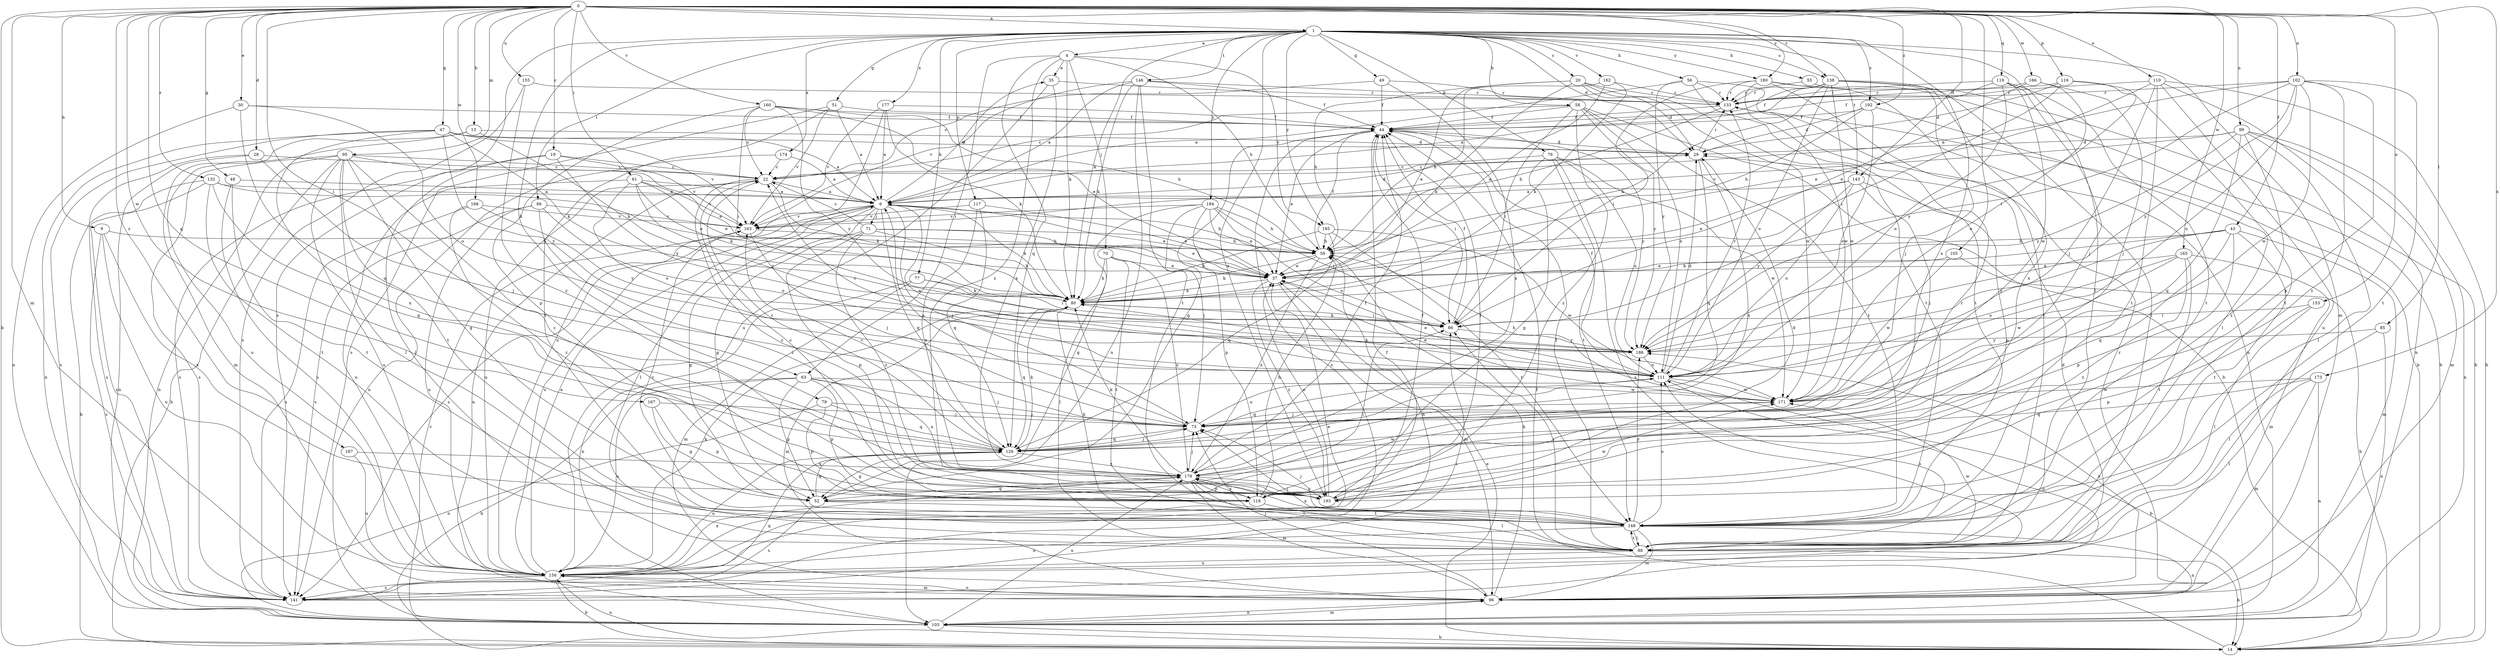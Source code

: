 strict digraph  {
0;
1;
4;
6;
9;
13;
14;
19;
20;
22;
28;
29;
30;
35;
37;
43;
44;
47;
48;
49;
51;
52;
55;
56;
58;
59;
61;
63;
66;
70;
71;
73;
76;
77;
79;
80;
85;
86;
88;
95;
96;
99;
102;
103;
105;
110;
111;
116;
117;
118;
119;
126;
132;
133;
138;
141;
143;
146;
148;
153;
155;
156;
160;
162;
163;
165;
166;
167;
168;
171;
173;
174;
177;
179;
180;
184;
185;
186;
187;
192;
193;
0 -> 1  [label=a];
0 -> 9  [label=b];
0 -> 13  [label=b];
0 -> 14  [label=b];
0 -> 19  [label=c];
0 -> 28  [label=d];
0 -> 30  [label=e];
0 -> 43  [label=f];
0 -> 47  [label=g];
0 -> 48  [label=g];
0 -> 61  [label=i];
0 -> 63  [label=i];
0 -> 85  [label=l];
0 -> 95  [label=m];
0 -> 96  [label=m];
0 -> 99  [label=n];
0 -> 102  [label=n];
0 -> 105  [label=o];
0 -> 110  [label=o];
0 -> 116  [label=p];
0 -> 119  [label=q];
0 -> 126  [label=q];
0 -> 132  [label=r];
0 -> 138  [label=s];
0 -> 143  [label=t];
0 -> 153  [label=u];
0 -> 155  [label=u];
0 -> 160  [label=v];
0 -> 165  [label=w];
0 -> 166  [label=w];
0 -> 167  [label=w];
0 -> 168  [label=w];
0 -> 173  [label=x];
0 -> 180  [label=y];
0 -> 187  [label=z];
0 -> 192  [label=z];
1 -> 4  [label=a];
1 -> 20  [label=c];
1 -> 29  [label=d];
1 -> 49  [label=g];
1 -> 51  [label=g];
1 -> 55  [label=h];
1 -> 56  [label=h];
1 -> 58  [label=h];
1 -> 76  [label=k];
1 -> 77  [label=k];
1 -> 79  [label=k];
1 -> 80  [label=k];
1 -> 86  [label=l];
1 -> 88  [label=l];
1 -> 96  [label=m];
1 -> 117  [label=p];
1 -> 138  [label=s];
1 -> 141  [label=s];
1 -> 143  [label=t];
1 -> 146  [label=t];
1 -> 162  [label=v];
1 -> 174  [label=x];
1 -> 177  [label=x];
1 -> 179  [label=x];
1 -> 180  [label=y];
1 -> 184  [label=y];
1 -> 185  [label=y];
1 -> 192  [label=z];
1 -> 193  [label=z];
4 -> 35  [label=e];
4 -> 59  [label=h];
4 -> 63  [label=i];
4 -> 70  [label=j];
4 -> 80  [label=k];
4 -> 126  [label=q];
4 -> 185  [label=y];
4 -> 193  [label=z];
6 -> 29  [label=d];
6 -> 35  [label=e];
6 -> 37  [label=e];
6 -> 52  [label=g];
6 -> 59  [label=h];
6 -> 71  [label=j];
6 -> 73  [label=j];
6 -> 80  [label=k];
6 -> 88  [label=l];
6 -> 126  [label=q];
6 -> 141  [label=s];
6 -> 156  [label=u];
6 -> 163  [label=v];
9 -> 59  [label=h];
9 -> 141  [label=s];
9 -> 156  [label=u];
9 -> 193  [label=z];
13 -> 29  [label=d];
13 -> 80  [label=k];
13 -> 96  [label=m];
13 -> 156  [label=u];
14 -> 37  [label=e];
14 -> 44  [label=f];
14 -> 156  [label=u];
19 -> 22  [label=c];
19 -> 88  [label=l];
19 -> 141  [label=s];
19 -> 163  [label=v];
19 -> 186  [label=y];
20 -> 29  [label=d];
20 -> 37  [label=e];
20 -> 59  [label=h];
20 -> 80  [label=k];
20 -> 133  [label=r];
20 -> 148  [label=t];
20 -> 171  [label=w];
22 -> 6  [label=a];
22 -> 80  [label=k];
22 -> 103  [label=n];
22 -> 156  [label=u];
22 -> 193  [label=z];
28 -> 22  [label=c];
28 -> 73  [label=j];
28 -> 103  [label=n];
28 -> 141  [label=s];
29 -> 22  [label=c];
29 -> 126  [label=q];
29 -> 133  [label=r];
29 -> 179  [label=x];
30 -> 44  [label=f];
30 -> 103  [label=n];
30 -> 111  [label=o];
30 -> 126  [label=q];
35 -> 133  [label=r];
35 -> 156  [label=u];
35 -> 179  [label=x];
37 -> 80  [label=k];
37 -> 96  [label=m];
37 -> 193  [label=z];
43 -> 59  [label=h];
43 -> 80  [label=k];
43 -> 96  [label=m];
43 -> 118  [label=p];
43 -> 126  [label=q];
43 -> 148  [label=t];
43 -> 186  [label=y];
44 -> 29  [label=d];
44 -> 37  [label=e];
44 -> 52  [label=g];
44 -> 66  [label=i];
44 -> 141  [label=s];
44 -> 186  [label=y];
47 -> 6  [label=a];
47 -> 29  [label=d];
47 -> 80  [label=k];
47 -> 103  [label=n];
47 -> 141  [label=s];
47 -> 163  [label=v];
47 -> 179  [label=x];
47 -> 186  [label=y];
48 -> 6  [label=a];
48 -> 148  [label=t];
48 -> 156  [label=u];
49 -> 22  [label=c];
49 -> 44  [label=f];
49 -> 133  [label=r];
49 -> 179  [label=x];
51 -> 6  [label=a];
51 -> 44  [label=f];
51 -> 141  [label=s];
51 -> 148  [label=t];
51 -> 163  [label=v];
52 -> 66  [label=i];
52 -> 126  [label=q];
52 -> 141  [label=s];
52 -> 148  [label=t];
55 -> 14  [label=b];
55 -> 133  [label=r];
56 -> 6  [label=a];
56 -> 14  [label=b];
56 -> 133  [label=r];
56 -> 148  [label=t];
56 -> 186  [label=y];
58 -> 14  [label=b];
58 -> 22  [label=c];
58 -> 44  [label=f];
58 -> 66  [label=i];
58 -> 111  [label=o];
58 -> 148  [label=t];
58 -> 186  [label=y];
58 -> 193  [label=z];
59 -> 37  [label=e];
59 -> 44  [label=f];
59 -> 80  [label=k];
59 -> 179  [label=x];
61 -> 6  [label=a];
61 -> 37  [label=e];
61 -> 80  [label=k];
61 -> 111  [label=o];
61 -> 156  [label=u];
61 -> 163  [label=v];
61 -> 186  [label=y];
63 -> 14  [label=b];
63 -> 52  [label=g];
63 -> 73  [label=j];
63 -> 118  [label=p];
63 -> 156  [label=u];
63 -> 171  [label=w];
63 -> 179  [label=x];
66 -> 44  [label=f];
66 -> 80  [label=k];
66 -> 186  [label=y];
70 -> 37  [label=e];
70 -> 80  [label=k];
70 -> 88  [label=l];
70 -> 148  [label=t];
70 -> 179  [label=x];
71 -> 22  [label=c];
71 -> 37  [label=e];
71 -> 52  [label=g];
71 -> 59  [label=h];
71 -> 80  [label=k];
71 -> 118  [label=p];
71 -> 193  [label=z];
73 -> 6  [label=a];
73 -> 111  [label=o];
73 -> 126  [label=q];
76 -> 22  [label=c];
76 -> 52  [label=g];
76 -> 111  [label=o];
76 -> 141  [label=s];
76 -> 148  [label=t];
76 -> 171  [label=w];
77 -> 66  [label=i];
77 -> 80  [label=k];
77 -> 96  [label=m];
77 -> 103  [label=n];
79 -> 73  [label=j];
79 -> 103  [label=n];
79 -> 118  [label=p];
79 -> 126  [label=q];
80 -> 66  [label=i];
80 -> 96  [label=m];
80 -> 126  [label=q];
85 -> 88  [label=l];
85 -> 103  [label=n];
85 -> 186  [label=y];
86 -> 111  [label=o];
86 -> 141  [label=s];
86 -> 156  [label=u];
86 -> 163  [label=v];
86 -> 193  [label=z];
88 -> 14  [label=b];
88 -> 44  [label=f];
88 -> 66  [label=i];
88 -> 73  [label=j];
88 -> 111  [label=o];
88 -> 148  [label=t];
88 -> 156  [label=u];
88 -> 171  [label=w];
95 -> 14  [label=b];
95 -> 22  [label=c];
95 -> 37  [label=e];
95 -> 52  [label=g];
95 -> 88  [label=l];
95 -> 103  [label=n];
95 -> 141  [label=s];
95 -> 148  [label=t];
95 -> 156  [label=u];
95 -> 193  [label=z];
96 -> 59  [label=h];
96 -> 73  [label=j];
96 -> 103  [label=n];
96 -> 133  [label=r];
96 -> 156  [label=u];
96 -> 186  [label=y];
99 -> 29  [label=d];
99 -> 88  [label=l];
99 -> 96  [label=m];
99 -> 103  [label=n];
99 -> 126  [label=q];
99 -> 163  [label=v];
99 -> 186  [label=y];
99 -> 193  [label=z];
102 -> 6  [label=a];
102 -> 66  [label=i];
102 -> 111  [label=o];
102 -> 118  [label=p];
102 -> 133  [label=r];
102 -> 148  [label=t];
102 -> 171  [label=w];
102 -> 186  [label=y];
102 -> 193  [label=z];
103 -> 14  [label=b];
103 -> 96  [label=m];
103 -> 163  [label=v];
103 -> 179  [label=x];
105 -> 14  [label=b];
105 -> 37  [label=e];
105 -> 171  [label=w];
110 -> 14  [label=b];
110 -> 37  [label=e];
110 -> 73  [label=j];
110 -> 103  [label=n];
110 -> 133  [label=r];
110 -> 148  [label=t];
110 -> 156  [label=u];
111 -> 6  [label=a];
111 -> 14  [label=b];
111 -> 22  [label=c];
111 -> 29  [label=d];
111 -> 37  [label=e];
111 -> 44  [label=f];
111 -> 80  [label=k];
111 -> 126  [label=q];
111 -> 133  [label=r];
111 -> 171  [label=w];
116 -> 29  [label=d];
116 -> 66  [label=i];
116 -> 133  [label=r];
116 -> 148  [label=t];
116 -> 186  [label=y];
117 -> 37  [label=e];
117 -> 126  [label=q];
117 -> 163  [label=v];
117 -> 179  [label=x];
118 -> 22  [label=c];
118 -> 44  [label=f];
118 -> 59  [label=h];
118 -> 88  [label=l];
118 -> 133  [label=r];
118 -> 179  [label=x];
119 -> 44  [label=f];
119 -> 73  [label=j];
119 -> 111  [label=o];
119 -> 133  [label=r];
119 -> 148  [label=t];
119 -> 171  [label=w];
126 -> 22  [label=c];
126 -> 52  [label=g];
126 -> 73  [label=j];
126 -> 80  [label=k];
126 -> 156  [label=u];
126 -> 163  [label=v];
126 -> 179  [label=x];
132 -> 6  [label=a];
132 -> 14  [label=b];
132 -> 37  [label=e];
132 -> 126  [label=q];
132 -> 141  [label=s];
132 -> 148  [label=t];
133 -> 44  [label=f];
133 -> 59  [label=h];
138 -> 6  [label=a];
138 -> 44  [label=f];
138 -> 73  [label=j];
138 -> 80  [label=k];
138 -> 88  [label=l];
138 -> 111  [label=o];
138 -> 133  [label=r];
138 -> 171  [label=w];
138 -> 179  [label=x];
141 -> 66  [label=i];
141 -> 111  [label=o];
141 -> 126  [label=q];
143 -> 6  [label=a];
143 -> 37  [label=e];
143 -> 73  [label=j];
143 -> 111  [label=o];
143 -> 118  [label=p];
143 -> 186  [label=y];
146 -> 6  [label=a];
146 -> 44  [label=f];
146 -> 80  [label=k];
146 -> 103  [label=n];
146 -> 133  [label=r];
146 -> 148  [label=t];
146 -> 163  [label=v];
148 -> 73  [label=j];
148 -> 80  [label=k];
148 -> 88  [label=l];
148 -> 96  [label=m];
148 -> 103  [label=n];
148 -> 111  [label=o];
148 -> 156  [label=u];
148 -> 163  [label=v];
148 -> 179  [label=x];
148 -> 186  [label=y];
153 -> 66  [label=i];
153 -> 88  [label=l];
153 -> 118  [label=p];
155 -> 133  [label=r];
155 -> 141  [label=s];
155 -> 193  [label=z];
156 -> 6  [label=a];
156 -> 14  [label=b];
156 -> 29  [label=d];
156 -> 37  [label=e];
156 -> 44  [label=f];
156 -> 59  [label=h];
156 -> 80  [label=k];
156 -> 96  [label=m];
156 -> 141  [label=s];
156 -> 179  [label=x];
160 -> 22  [label=c];
160 -> 37  [label=e];
160 -> 44  [label=f];
160 -> 59  [label=h];
160 -> 66  [label=i];
160 -> 118  [label=p];
160 -> 186  [label=y];
162 -> 37  [label=e];
162 -> 59  [label=h];
162 -> 80  [label=k];
162 -> 133  [label=r];
163 -> 59  [label=h];
163 -> 73  [label=j];
165 -> 37  [label=e];
165 -> 96  [label=m];
165 -> 111  [label=o];
165 -> 148  [label=t];
165 -> 171  [label=w];
165 -> 193  [label=z];
166 -> 37  [label=e];
166 -> 73  [label=j];
166 -> 111  [label=o];
166 -> 133  [label=r];
167 -> 52  [label=g];
167 -> 73  [label=j];
167 -> 118  [label=p];
168 -> 141  [label=s];
168 -> 163  [label=v];
168 -> 186  [label=y];
168 -> 193  [label=z];
171 -> 37  [label=e];
171 -> 59  [label=h];
171 -> 73  [label=j];
173 -> 88  [label=l];
173 -> 96  [label=m];
173 -> 103  [label=n];
173 -> 126  [label=q];
173 -> 171  [label=w];
174 -> 6  [label=a];
174 -> 22  [label=c];
174 -> 103  [label=n];
177 -> 6  [label=a];
177 -> 44  [label=f];
177 -> 80  [label=k];
177 -> 156  [label=u];
177 -> 163  [label=v];
179 -> 44  [label=f];
179 -> 52  [label=g];
179 -> 73  [label=j];
179 -> 80  [label=k];
179 -> 88  [label=l];
179 -> 96  [label=m];
179 -> 118  [label=p];
179 -> 171  [label=w];
179 -> 193  [label=z];
180 -> 14  [label=b];
180 -> 66  [label=i];
180 -> 88  [label=l];
180 -> 103  [label=n];
180 -> 133  [label=r];
180 -> 171  [label=w];
184 -> 37  [label=e];
184 -> 52  [label=g];
184 -> 59  [label=h];
184 -> 66  [label=i];
184 -> 73  [label=j];
184 -> 111  [label=o];
184 -> 118  [label=p];
184 -> 163  [label=v];
185 -> 59  [label=h];
185 -> 80  [label=k];
185 -> 126  [label=q];
185 -> 148  [label=t];
185 -> 171  [label=w];
186 -> 111  [label=o];
187 -> 156  [label=u];
187 -> 179  [label=x];
192 -> 29  [label=d];
192 -> 44  [label=f];
192 -> 59  [label=h];
192 -> 88  [label=l];
192 -> 111  [label=o];
193 -> 29  [label=d];
193 -> 37  [label=e];
193 -> 44  [label=f];
193 -> 171  [label=w];
}
